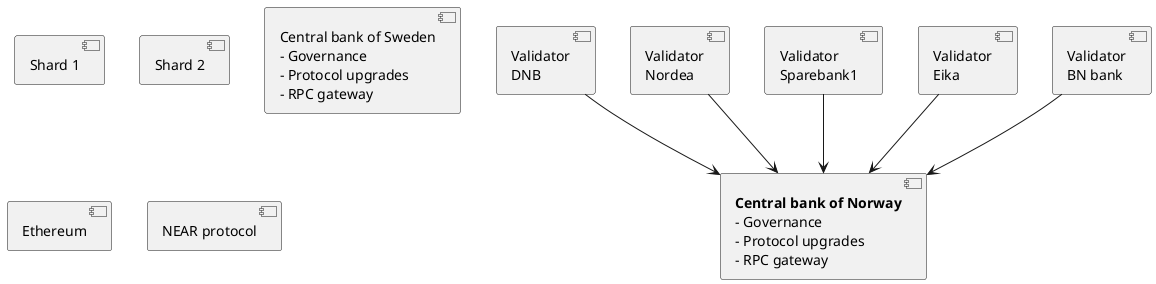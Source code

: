 @@startuml

[Shard 1] as shard1
[Shard 2] as shard2

[Validator\nDNB] as dnb
[Validator\nNordea] as nordea
[Validator\nSparebank1] as sparebank1
[Validator\nEika] as eika
[Validator\nBN bank] as bnbank



[<b>Central bank of Norway</b>\n- Governance\n- Protocol upgrades\n- RPC gateway] as norgesbank
[Central bank of Sweden\n- Governance\n- Protocol upgrades\n- RPC gateway] as swedenbank
[Ethereum] as eth
[NEAR protocol] as near

dnb-down->norgesbank
nordea-down->norgesbank
sparebank1-down->norgesbank
eika-down->norgesbank
bnbank-down->norgesbank
@@enduml